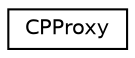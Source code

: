 digraph "Graphical Class Hierarchy"
{
  edge [fontname="Helvetica",fontsize="10",labelfontname="Helvetica",labelfontsize="10"];
  node [fontname="Helvetica",fontsize="10",shape=record];
  rankdir="LR";
  Node1 [label="CPProxy",height=0.2,width=0.4,color="black", fillcolor="white", style="filled",URL="$interface_c_p_proxy.html"];
}
